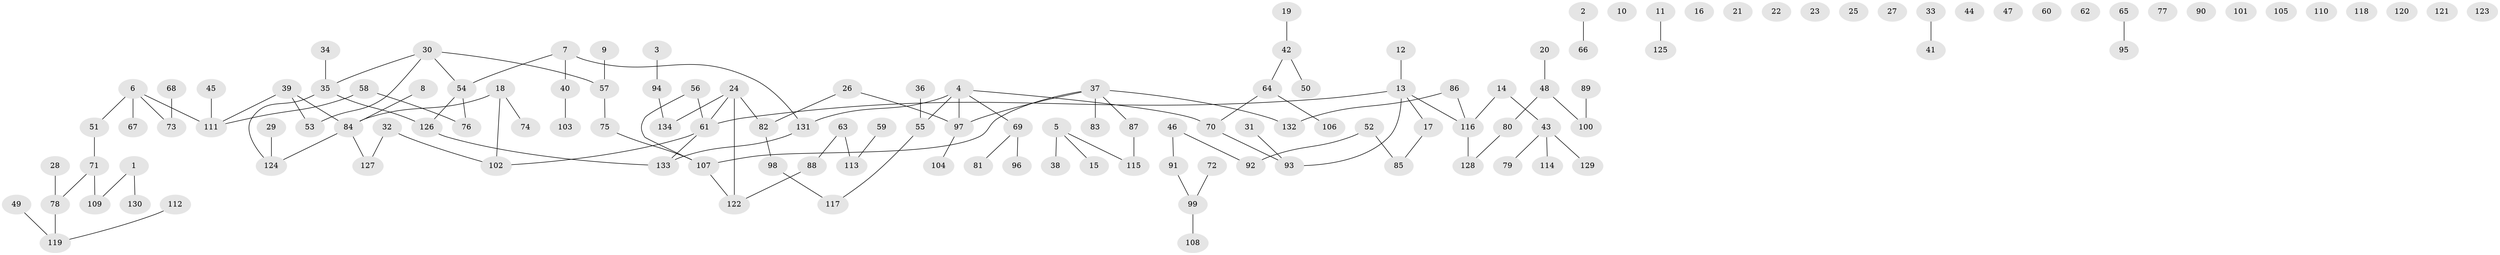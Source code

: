 // coarse degree distribution, {1: 0.26865671641791045, 0: 0.34328358208955223, 8: 0.014925373134328358, 7: 0.029850746268656716, 2: 0.23880597014925373, 5: 0.014925373134328358, 4: 0.04477611940298507, 11: 0.014925373134328358, 3: 0.029850746268656716}
// Generated by graph-tools (version 1.1) at 2025/16/03/04/25 18:16:41]
// undirected, 134 vertices, 122 edges
graph export_dot {
graph [start="1"]
  node [color=gray90,style=filled];
  1;
  2;
  3;
  4;
  5;
  6;
  7;
  8;
  9;
  10;
  11;
  12;
  13;
  14;
  15;
  16;
  17;
  18;
  19;
  20;
  21;
  22;
  23;
  24;
  25;
  26;
  27;
  28;
  29;
  30;
  31;
  32;
  33;
  34;
  35;
  36;
  37;
  38;
  39;
  40;
  41;
  42;
  43;
  44;
  45;
  46;
  47;
  48;
  49;
  50;
  51;
  52;
  53;
  54;
  55;
  56;
  57;
  58;
  59;
  60;
  61;
  62;
  63;
  64;
  65;
  66;
  67;
  68;
  69;
  70;
  71;
  72;
  73;
  74;
  75;
  76;
  77;
  78;
  79;
  80;
  81;
  82;
  83;
  84;
  85;
  86;
  87;
  88;
  89;
  90;
  91;
  92;
  93;
  94;
  95;
  96;
  97;
  98;
  99;
  100;
  101;
  102;
  103;
  104;
  105;
  106;
  107;
  108;
  109;
  110;
  111;
  112;
  113;
  114;
  115;
  116;
  117;
  118;
  119;
  120;
  121;
  122;
  123;
  124;
  125;
  126;
  127;
  128;
  129;
  130;
  131;
  132;
  133;
  134;
  1 -- 109;
  1 -- 130;
  2 -- 66;
  3 -- 94;
  4 -- 55;
  4 -- 69;
  4 -- 70;
  4 -- 97;
  4 -- 131;
  5 -- 15;
  5 -- 38;
  5 -- 115;
  6 -- 51;
  6 -- 67;
  6 -- 73;
  6 -- 111;
  7 -- 40;
  7 -- 54;
  7 -- 131;
  8 -- 84;
  9 -- 57;
  11 -- 125;
  12 -- 13;
  13 -- 17;
  13 -- 61;
  13 -- 93;
  13 -- 116;
  14 -- 43;
  14 -- 116;
  17 -- 85;
  18 -- 74;
  18 -- 84;
  18 -- 102;
  19 -- 42;
  20 -- 48;
  24 -- 61;
  24 -- 82;
  24 -- 122;
  24 -- 134;
  26 -- 82;
  26 -- 97;
  28 -- 78;
  29 -- 124;
  30 -- 35;
  30 -- 53;
  30 -- 54;
  30 -- 57;
  31 -- 93;
  32 -- 102;
  32 -- 127;
  33 -- 41;
  34 -- 35;
  35 -- 124;
  35 -- 126;
  36 -- 55;
  37 -- 83;
  37 -- 87;
  37 -- 97;
  37 -- 107;
  37 -- 132;
  39 -- 53;
  39 -- 84;
  39 -- 111;
  40 -- 103;
  42 -- 50;
  42 -- 64;
  43 -- 79;
  43 -- 114;
  43 -- 129;
  45 -- 111;
  46 -- 91;
  46 -- 92;
  48 -- 80;
  48 -- 100;
  49 -- 119;
  51 -- 71;
  52 -- 85;
  52 -- 92;
  54 -- 76;
  54 -- 126;
  55 -- 117;
  56 -- 61;
  56 -- 107;
  57 -- 75;
  58 -- 76;
  58 -- 111;
  59 -- 113;
  61 -- 102;
  61 -- 133;
  63 -- 88;
  63 -- 113;
  64 -- 70;
  64 -- 106;
  65 -- 95;
  68 -- 73;
  69 -- 81;
  69 -- 96;
  70 -- 93;
  71 -- 78;
  71 -- 109;
  72 -- 99;
  75 -- 107;
  78 -- 119;
  80 -- 128;
  82 -- 98;
  84 -- 124;
  84 -- 127;
  86 -- 116;
  86 -- 132;
  87 -- 115;
  88 -- 122;
  89 -- 100;
  91 -- 99;
  94 -- 134;
  97 -- 104;
  98 -- 117;
  99 -- 108;
  107 -- 122;
  112 -- 119;
  116 -- 128;
  126 -- 133;
  131 -- 133;
}
